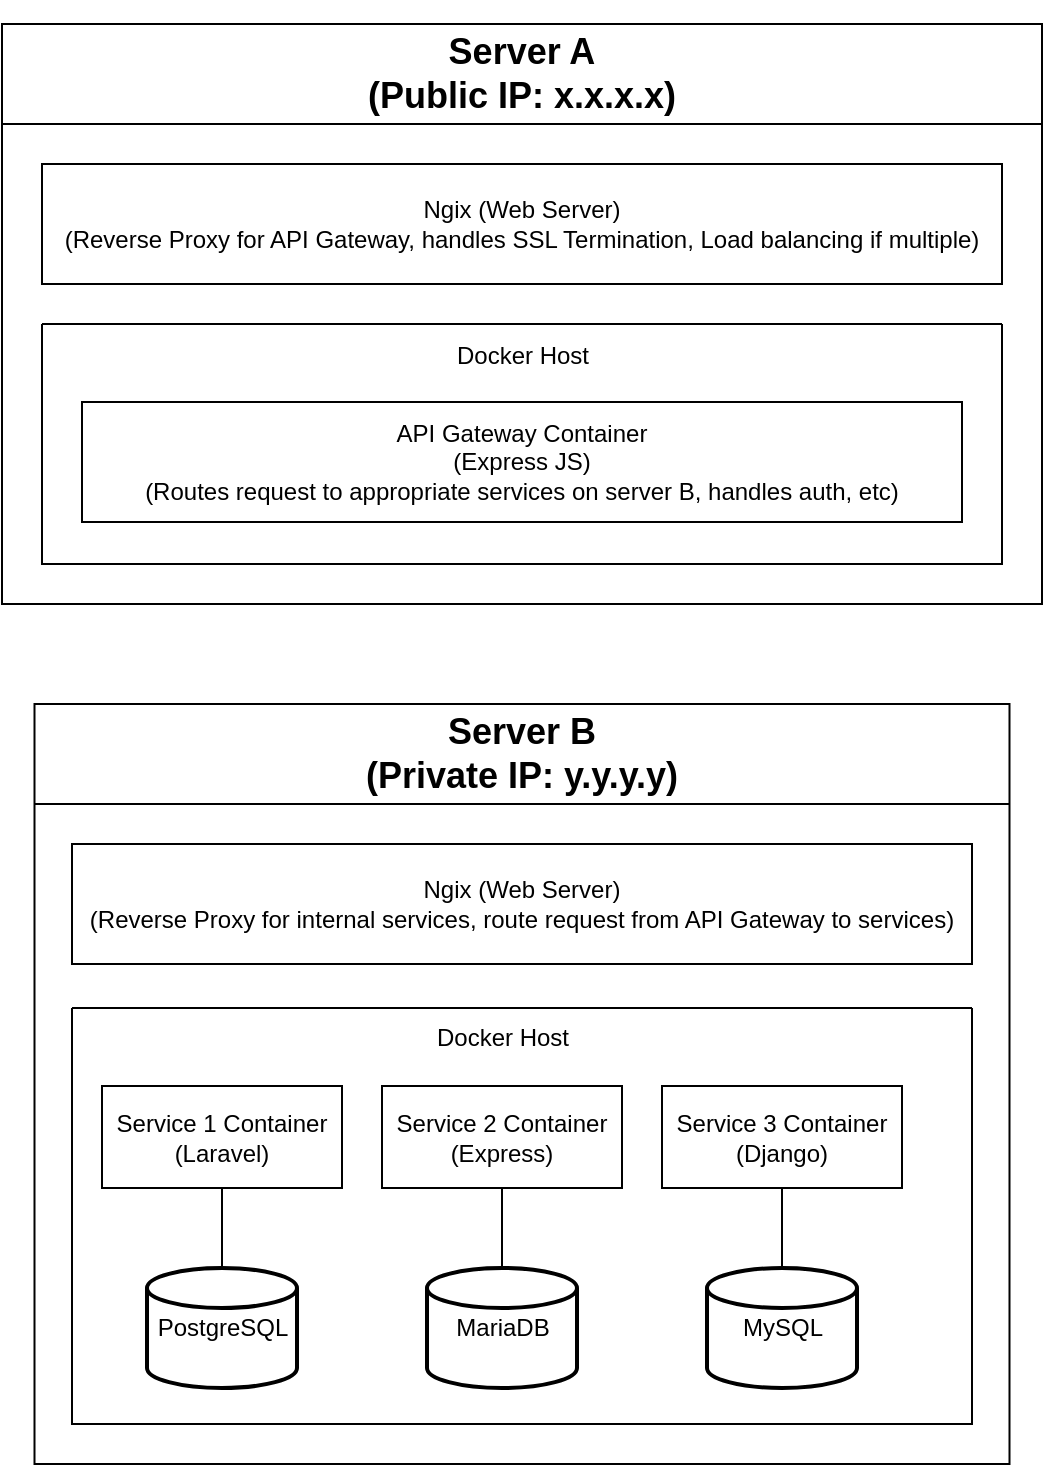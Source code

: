 <mxfile version="28.0.1">
  <diagram name="Page-1" id="WXPvGVMjKcDE35FTdCNQ">
    <mxGraphModel dx="719" dy="1496" grid="1" gridSize="10" guides="1" tooltips="1" connect="1" arrows="1" fold="1" page="1" pageScale="1" pageWidth="850" pageHeight="1100" math="0" shadow="0">
      <root>
        <mxCell id="0" />
        <mxCell id="1" parent="0" />
        <mxCell id="3OMwjzpLB7cQj-1kULPp-2" value="&lt;h2&gt;Server A&lt;br&gt;(Public IP: x.x.x.x)&lt;/h2&gt;" style="swimlane;whiteSpace=wrap;html=1;startSize=50;" parent="1" vertex="1">
          <mxGeometry x="510" y="-930" width="520" height="290" as="geometry">
            <mxRectangle x="400" y="-510" width="130" height="40" as="alternateBounds" />
          </mxGeometry>
        </mxCell>
        <mxCell id="3OMwjzpLB7cQj-1kULPp-4" value="Ngix (Web Server)&lt;div&gt;(Reverse Proxy for API Gateway, handles SSL Termination, Load balancing if multiple)&lt;/div&gt;" style="rounded=0;whiteSpace=wrap;html=1;" parent="3OMwjzpLB7cQj-1kULPp-2" vertex="1">
          <mxGeometry x="20" y="70" width="480" height="60" as="geometry" />
        </mxCell>
        <mxCell id="3OMwjzpLB7cQj-1kULPp-11" value="" style="swimlane;startSize=0;" parent="3OMwjzpLB7cQj-1kULPp-2" vertex="1">
          <mxGeometry x="20" y="150" width="480" height="120" as="geometry" />
        </mxCell>
        <mxCell id="3OMwjzpLB7cQj-1kULPp-10" value="API Gateway Container&lt;div&gt;(Express JS)&lt;/div&gt;&lt;div&gt;(Routes request to appropriate services on server B, handles auth, etc)&lt;/div&gt;" style="rounded=0;whiteSpace=wrap;html=1;" parent="3OMwjzpLB7cQj-1kULPp-11" vertex="1">
          <mxGeometry x="20" y="39" width="440" height="60" as="geometry" />
        </mxCell>
        <mxCell id="3OMwjzpLB7cQj-1kULPp-12" value="Docker Host" style="text;html=1;align=center;verticalAlign=middle;resizable=0;points=[];autosize=1;strokeColor=none;fillColor=none;" parent="3OMwjzpLB7cQj-1kULPp-11" vertex="1">
          <mxGeometry x="195" y="1" width="90" height="30" as="geometry" />
        </mxCell>
        <mxCell id="UlkETmmc-7L0bvYlxfBp-1" value="&lt;h2&gt;Server B&lt;br&gt;(Private IP: y.y.y.y)&lt;/h2&gt;" style="swimlane;whiteSpace=wrap;html=1;startSize=50;" vertex="1" parent="1">
          <mxGeometry x="526.25" y="-590" width="487.5" height="380" as="geometry">
            <mxRectangle x="400" y="-510" width="130" height="40" as="alternateBounds" />
          </mxGeometry>
        </mxCell>
        <mxCell id="UlkETmmc-7L0bvYlxfBp-2" value="Ngix (Web Server)&lt;div&gt;(Reverse Proxy for internal services, route request from API Gateway to services)&lt;/div&gt;" style="rounded=0;whiteSpace=wrap;html=1;" vertex="1" parent="UlkETmmc-7L0bvYlxfBp-1">
          <mxGeometry x="18.75" y="70" width="450" height="60" as="geometry" />
        </mxCell>
        <mxCell id="UlkETmmc-7L0bvYlxfBp-3" value="" style="swimlane;startSize=0;" vertex="1" parent="UlkETmmc-7L0bvYlxfBp-1">
          <mxGeometry x="18.75" y="152" width="450" height="208" as="geometry" />
        </mxCell>
        <mxCell id="UlkETmmc-7L0bvYlxfBp-4" value="Service 1 Container&lt;div&gt;(Laravel)&lt;/div&gt;" style="rounded=0;whiteSpace=wrap;html=1;" vertex="1" parent="UlkETmmc-7L0bvYlxfBp-3">
          <mxGeometry x="15" y="39" width="120" height="51" as="geometry" />
        </mxCell>
        <mxCell id="UlkETmmc-7L0bvYlxfBp-5" value="Docker Host" style="text;html=1;align=center;verticalAlign=middle;resizable=0;points=[];autosize=1;strokeColor=none;fillColor=none;" vertex="1" parent="UlkETmmc-7L0bvYlxfBp-3">
          <mxGeometry x="170" width="90" height="30" as="geometry" />
        </mxCell>
        <mxCell id="UlkETmmc-7L0bvYlxfBp-6" value="Service 2 Container&lt;div&gt;(Express)&lt;/div&gt;" style="rounded=0;whiteSpace=wrap;html=1;" vertex="1" parent="UlkETmmc-7L0bvYlxfBp-3">
          <mxGeometry x="155" y="39" width="120" height="51" as="geometry" />
        </mxCell>
        <mxCell id="UlkETmmc-7L0bvYlxfBp-7" value="Service 3 Container&lt;div&gt;(Django)&lt;/div&gt;" style="rounded=0;whiteSpace=wrap;html=1;" vertex="1" parent="UlkETmmc-7L0bvYlxfBp-3">
          <mxGeometry x="295" y="39" width="120" height="51" as="geometry" />
        </mxCell>
        <mxCell id="UlkETmmc-7L0bvYlxfBp-13" value="PostgreSQL" style="strokeWidth=2;html=1;shape=mxgraph.flowchart.database;whiteSpace=wrap;" vertex="1" parent="UlkETmmc-7L0bvYlxfBp-3">
          <mxGeometry x="37.5" y="130" width="75" height="60" as="geometry" />
        </mxCell>
        <mxCell id="UlkETmmc-7L0bvYlxfBp-14" value="MariaDB" style="strokeWidth=2;html=1;shape=mxgraph.flowchart.database;whiteSpace=wrap;" vertex="1" parent="UlkETmmc-7L0bvYlxfBp-3">
          <mxGeometry x="177.5" y="130" width="75" height="60" as="geometry" />
        </mxCell>
        <mxCell id="UlkETmmc-7L0bvYlxfBp-15" value="MySQL" style="strokeWidth=2;html=1;shape=mxgraph.flowchart.database;whiteSpace=wrap;" vertex="1" parent="UlkETmmc-7L0bvYlxfBp-3">
          <mxGeometry x="317.5" y="130" width="75" height="60" as="geometry" />
        </mxCell>
        <mxCell id="UlkETmmc-7L0bvYlxfBp-17" value="" style="endArrow=none;html=1;rounded=0;exitX=0.5;exitY=1;exitDx=0;exitDy=0;" edge="1" parent="UlkETmmc-7L0bvYlxfBp-3" source="UlkETmmc-7L0bvYlxfBp-4" target="UlkETmmc-7L0bvYlxfBp-13">
          <mxGeometry width="50" height="50" relative="1" as="geometry">
            <mxPoint x="230" y="38" as="sourcePoint" />
            <mxPoint x="280" y="-12" as="targetPoint" />
          </mxGeometry>
        </mxCell>
        <mxCell id="UlkETmmc-7L0bvYlxfBp-18" value="" style="endArrow=none;html=1;rounded=0;exitX=0.5;exitY=1;exitDx=0;exitDy=0;" edge="1" parent="UlkETmmc-7L0bvYlxfBp-3" source="UlkETmmc-7L0bvYlxfBp-6" target="UlkETmmc-7L0bvYlxfBp-14">
          <mxGeometry width="50" height="50" relative="1" as="geometry">
            <mxPoint x="85" y="100" as="sourcePoint" />
            <mxPoint x="85" y="140" as="targetPoint" />
          </mxGeometry>
        </mxCell>
        <mxCell id="UlkETmmc-7L0bvYlxfBp-19" value="" style="endArrow=none;html=1;rounded=0;exitX=0.5;exitY=1;exitDx=0;exitDy=0;entryX=0.5;entryY=0;entryDx=0;entryDy=0;entryPerimeter=0;" edge="1" parent="UlkETmmc-7L0bvYlxfBp-3" source="UlkETmmc-7L0bvYlxfBp-7" target="UlkETmmc-7L0bvYlxfBp-15">
          <mxGeometry width="50" height="50" relative="1" as="geometry">
            <mxPoint x="225" y="100" as="sourcePoint" />
            <mxPoint x="225" y="140" as="targetPoint" />
          </mxGeometry>
        </mxCell>
      </root>
    </mxGraphModel>
  </diagram>
</mxfile>
